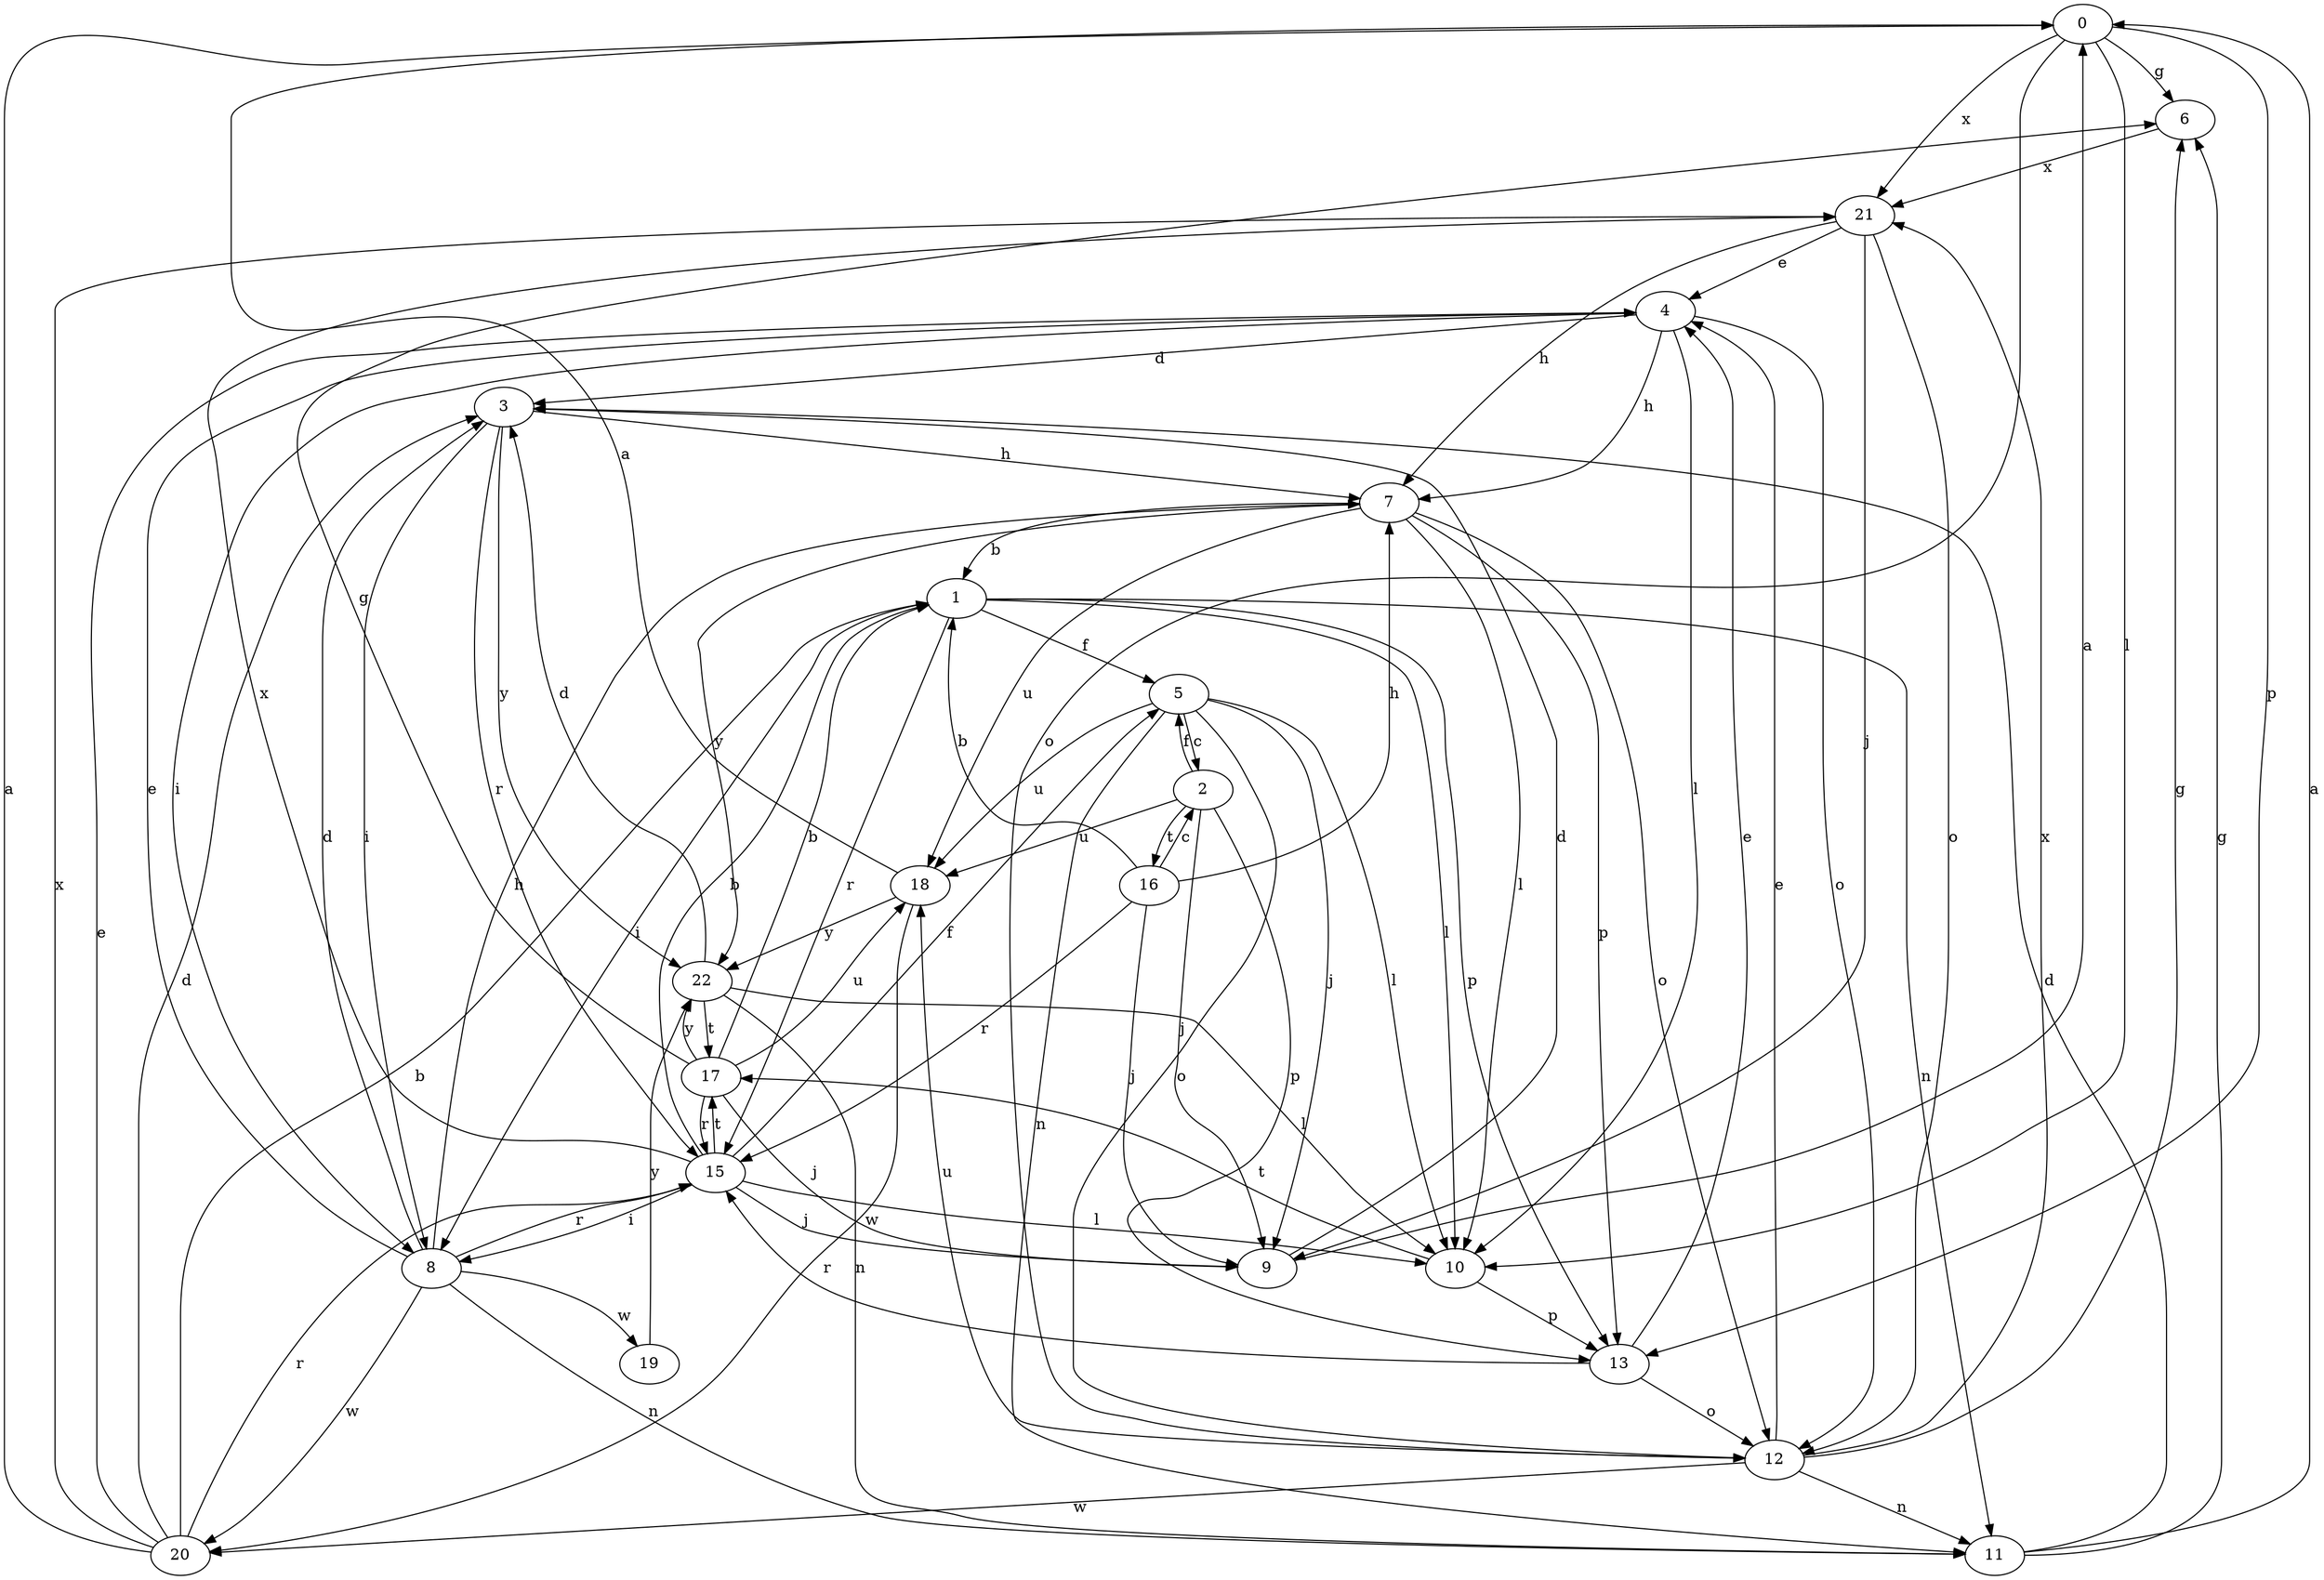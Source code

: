 strict digraph  {
0;
1;
2;
3;
4;
5;
6;
7;
8;
9;
10;
11;
12;
13;
15;
16;
17;
18;
19;
20;
21;
22;
0 -> 6  [label=g];
0 -> 10  [label=l];
0 -> 12  [label=o];
0 -> 13  [label=p];
0 -> 21  [label=x];
1 -> 5  [label=f];
1 -> 8  [label=i];
1 -> 10  [label=l];
1 -> 11  [label=n];
1 -> 13  [label=p];
1 -> 15  [label=r];
2 -> 5  [label=f];
2 -> 9  [label=j];
2 -> 13  [label=p];
2 -> 16  [label=t];
2 -> 18  [label=u];
3 -> 7  [label=h];
3 -> 8  [label=i];
3 -> 15  [label=r];
3 -> 22  [label=y];
4 -> 3  [label=d];
4 -> 7  [label=h];
4 -> 8  [label=i];
4 -> 10  [label=l];
4 -> 12  [label=o];
5 -> 2  [label=c];
5 -> 9  [label=j];
5 -> 10  [label=l];
5 -> 11  [label=n];
5 -> 12  [label=o];
5 -> 18  [label=u];
6 -> 21  [label=x];
7 -> 1  [label=b];
7 -> 10  [label=l];
7 -> 12  [label=o];
7 -> 13  [label=p];
7 -> 18  [label=u];
7 -> 22  [label=y];
8 -> 3  [label=d];
8 -> 4  [label=e];
8 -> 7  [label=h];
8 -> 11  [label=n];
8 -> 15  [label=r];
8 -> 19  [label=w];
8 -> 20  [label=w];
9 -> 0  [label=a];
9 -> 3  [label=d];
10 -> 13  [label=p];
10 -> 17  [label=t];
11 -> 0  [label=a];
11 -> 3  [label=d];
11 -> 6  [label=g];
12 -> 4  [label=e];
12 -> 6  [label=g];
12 -> 11  [label=n];
12 -> 18  [label=u];
12 -> 20  [label=w];
12 -> 21  [label=x];
13 -> 4  [label=e];
13 -> 12  [label=o];
13 -> 15  [label=r];
15 -> 1  [label=b];
15 -> 5  [label=f];
15 -> 8  [label=i];
15 -> 9  [label=j];
15 -> 10  [label=l];
15 -> 17  [label=t];
15 -> 21  [label=x];
16 -> 1  [label=b];
16 -> 2  [label=c];
16 -> 7  [label=h];
16 -> 9  [label=j];
16 -> 15  [label=r];
17 -> 1  [label=b];
17 -> 6  [label=g];
17 -> 9  [label=j];
17 -> 15  [label=r];
17 -> 18  [label=u];
17 -> 22  [label=y];
18 -> 0  [label=a];
18 -> 20  [label=w];
18 -> 22  [label=y];
19 -> 22  [label=y];
20 -> 0  [label=a];
20 -> 1  [label=b];
20 -> 3  [label=d];
20 -> 4  [label=e];
20 -> 15  [label=r];
20 -> 21  [label=x];
21 -> 4  [label=e];
21 -> 7  [label=h];
21 -> 9  [label=j];
21 -> 12  [label=o];
22 -> 3  [label=d];
22 -> 10  [label=l];
22 -> 11  [label=n];
22 -> 17  [label=t];
}
